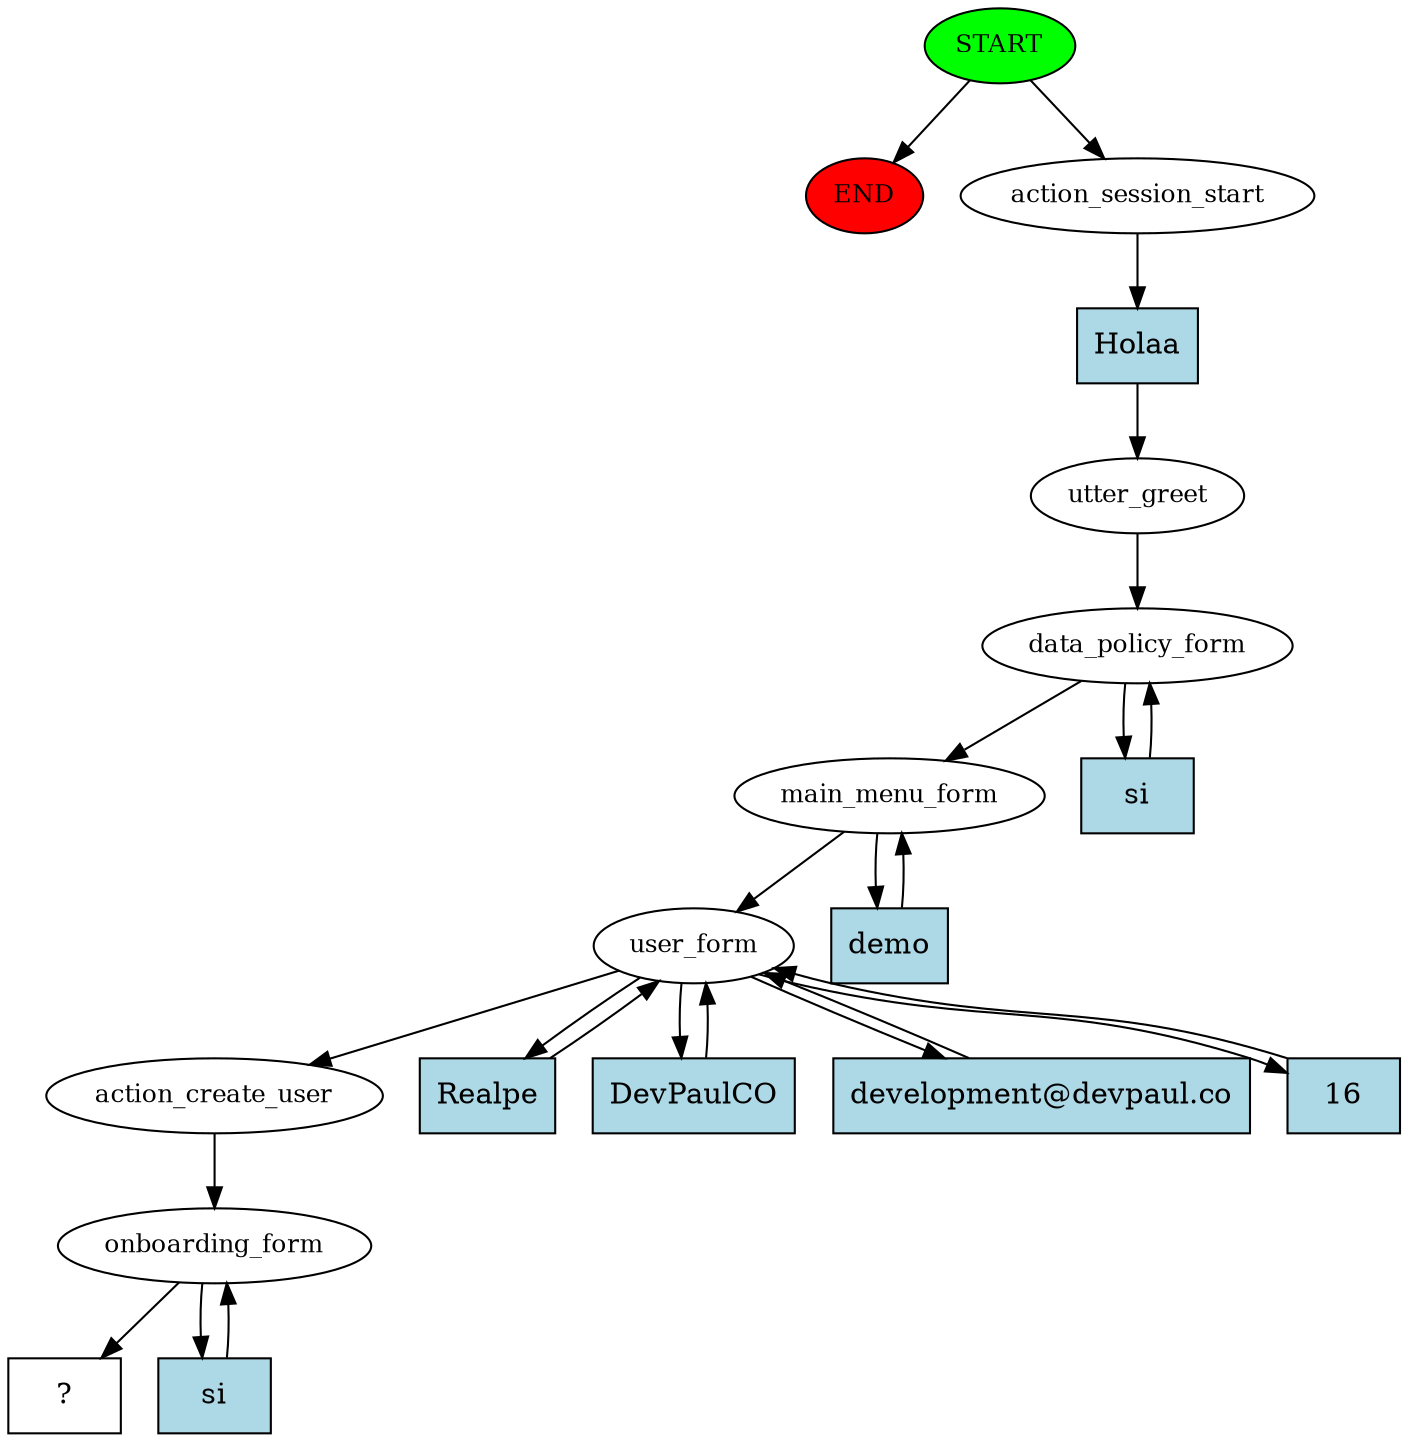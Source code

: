 digraph  {
0 [class="start active", fillcolor=green, fontsize=12, label=START, style=filled];
"-1" [class=end, fillcolor=red, fontsize=12, label=END, style=filled];
1 [class=active, fontsize=12, label=action_session_start];
2 [class=active, fontsize=12, label=utter_greet];
3 [class=active, fontsize=12, label=data_policy_form];
5 [class=active, fontsize=12, label=main_menu_form];
7 [class=active, fontsize=12, label=user_form];
13 [class=active, fontsize=12, label=action_create_user];
14 [class=active, fontsize=12, label=onboarding_form];
18 [class="intent dashed active", label="  ?  ", shape=rect];
19 [class="intent active", fillcolor=lightblue, label=Holaa, shape=rect, style=filled];
20 [class="intent active", fillcolor=lightblue, label=si, shape=rect, style=filled];
21 [class="intent active", fillcolor=lightblue, label=demo, shape=rect, style=filled];
22 [class="intent active", fillcolor=lightblue, label=Realpe, shape=rect, style=filled];
23 [class="intent active", fillcolor=lightblue, label=DevPaulCO, shape=rect, style=filled];
24 [class="intent active", fillcolor=lightblue, label="development@devpaul.co", shape=rect, style=filled];
25 [class="intent active", fillcolor=lightblue, label=16, shape=rect, style=filled];
26 [class="intent active", fillcolor=lightblue, label=si, shape=rect, style=filled];
0 -> "-1"  [class="", key=NONE, label=""];
0 -> 1  [class=active, key=NONE, label=""];
1 -> 19  [class=active, key=0];
2 -> 3  [class=active, key=NONE, label=""];
3 -> 5  [class=active, key=NONE, label=""];
3 -> 20  [class=active, key=0];
5 -> 7  [class=active, key=NONE, label=""];
5 -> 21  [class=active, key=0];
7 -> 13  [class=active, key=NONE, label=""];
7 -> 22  [class=active, key=0];
7 -> 23  [class=active, key=0];
7 -> 24  [class=active, key=0];
7 -> 25  [class=active, key=0];
13 -> 14  [class=active, key=NONE, label=""];
14 -> 18  [class=active, key=NONE, label=""];
14 -> 26  [class=active, key=0];
19 -> 2  [class=active, key=0];
20 -> 3  [class=active, key=0];
21 -> 5  [class=active, key=0];
22 -> 7  [class=active, key=0];
23 -> 7  [class=active, key=0];
24 -> 7  [class=active, key=0];
25 -> 7  [class=active, key=0];
26 -> 14  [class=active, key=0];
}
